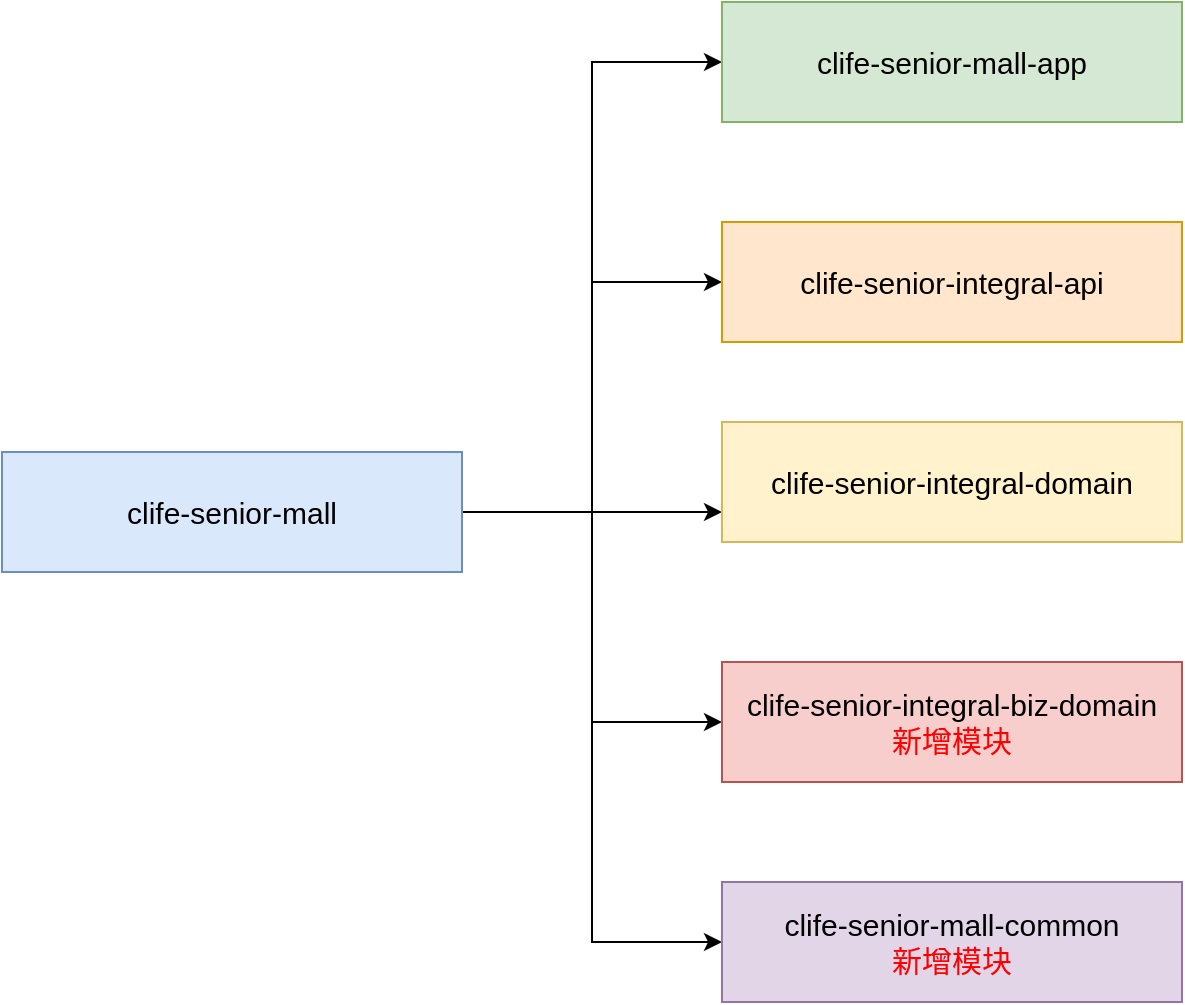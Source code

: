 <mxfile version="26.0.5">
  <diagram name="第 1 页" id="z3A1faD5pzuTBSrvOsXL">
    <mxGraphModel dx="1434" dy="746" grid="1" gridSize="10" guides="1" tooltips="1" connect="1" arrows="1" fold="1" page="1" pageScale="1" pageWidth="827" pageHeight="1169" math="0" shadow="0">
      <root>
        <mxCell id="0" />
        <mxCell id="1" parent="0" />
        <mxCell id="EmmwezvkARpl-Ky2srci-8" style="edgeStyle=orthogonalEdgeStyle;rounded=0;orthogonalLoop=1;jettySize=auto;html=1;exitX=1;exitY=0.5;exitDx=0;exitDy=0;entryX=0;entryY=0.5;entryDx=0;entryDy=0;" edge="1" parent="1" source="EmmwezvkARpl-Ky2srci-1" target="EmmwezvkARpl-Ky2srci-2">
          <mxGeometry relative="1" as="geometry" />
        </mxCell>
        <mxCell id="EmmwezvkARpl-Ky2srci-9" style="edgeStyle=orthogonalEdgeStyle;rounded=0;orthogonalLoop=1;jettySize=auto;html=1;exitX=1;exitY=0.5;exitDx=0;exitDy=0;entryX=0;entryY=0.5;entryDx=0;entryDy=0;" edge="1" parent="1" source="EmmwezvkARpl-Ky2srci-1" target="EmmwezvkARpl-Ky2srci-3">
          <mxGeometry relative="1" as="geometry" />
        </mxCell>
        <mxCell id="EmmwezvkARpl-Ky2srci-10" style="edgeStyle=orthogonalEdgeStyle;rounded=0;orthogonalLoop=1;jettySize=auto;html=1;exitX=1;exitY=0.5;exitDx=0;exitDy=0;entryX=0;entryY=0.75;entryDx=0;entryDy=0;" edge="1" parent="1" source="EmmwezvkARpl-Ky2srci-1" target="EmmwezvkARpl-Ky2srci-4">
          <mxGeometry relative="1" as="geometry" />
        </mxCell>
        <mxCell id="EmmwezvkARpl-Ky2srci-11" style="edgeStyle=orthogonalEdgeStyle;rounded=0;orthogonalLoop=1;jettySize=auto;html=1;entryX=0;entryY=0.5;entryDx=0;entryDy=0;" edge="1" parent="1" source="EmmwezvkARpl-Ky2srci-1" target="EmmwezvkARpl-Ky2srci-5">
          <mxGeometry relative="1" as="geometry" />
        </mxCell>
        <mxCell id="EmmwezvkARpl-Ky2srci-12" style="edgeStyle=orthogonalEdgeStyle;rounded=0;orthogonalLoop=1;jettySize=auto;html=1;exitX=1;exitY=0.5;exitDx=0;exitDy=0;entryX=0;entryY=0.5;entryDx=0;entryDy=0;" edge="1" parent="1" source="EmmwezvkARpl-Ky2srci-1" target="EmmwezvkARpl-Ky2srci-6">
          <mxGeometry relative="1" as="geometry" />
        </mxCell>
        <mxCell id="EmmwezvkARpl-Ky2srci-1" value="&lt;font style=&quot;font-size: 15px;&quot;&gt;clife-senior-mall&lt;/font&gt;" style="rounded=0;whiteSpace=wrap;html=1;fillColor=#dae8fc;strokeColor=#6c8ebf;" vertex="1" parent="1">
          <mxGeometry x="40" y="355" width="230" height="60" as="geometry" />
        </mxCell>
        <mxCell id="EmmwezvkARpl-Ky2srci-2" value="&lt;font style=&quot;font-size: 15px;&quot;&gt;clife-senior-mall-app&lt;/font&gt;" style="rounded=0;whiteSpace=wrap;html=1;fillColor=#d5e8d4;strokeColor=#82b366;" vertex="1" parent="1">
          <mxGeometry x="400" y="130" width="230" height="60" as="geometry" />
        </mxCell>
        <mxCell id="EmmwezvkARpl-Ky2srci-3" value="&lt;font style=&quot;font-size: 15px;&quot;&gt;clife-senior-integral-api&lt;/font&gt;" style="rounded=0;whiteSpace=wrap;html=1;fillColor=#ffe6cc;strokeColor=#d79b00;" vertex="1" parent="1">
          <mxGeometry x="400" y="240" width="230" height="60" as="geometry" />
        </mxCell>
        <mxCell id="EmmwezvkARpl-Ky2srci-4" value="&lt;font style=&quot;font-size: 15px;&quot;&gt;clife-senior-integral-domain&lt;/font&gt;" style="rounded=0;whiteSpace=wrap;html=1;fillColor=#fff2cc;strokeColor=#d6b656;" vertex="1" parent="1">
          <mxGeometry x="400" y="340" width="230" height="60" as="geometry" />
        </mxCell>
        <mxCell id="EmmwezvkARpl-Ky2srci-5" value="&lt;span style=&quot;font-size: 15px;&quot;&gt;clife-senior-integral-biz-domain&lt;/span&gt;&lt;div&gt;&lt;span style=&quot;font-size: 15px;&quot;&gt;&lt;font style=&quot;color: rgb(255, 0, 0);&quot;&gt;新增模块&lt;/font&gt;&lt;/span&gt;&lt;/div&gt;" style="rounded=0;whiteSpace=wrap;html=1;fillColor=#f8cecc;strokeColor=#b85450;" vertex="1" parent="1">
          <mxGeometry x="400" y="460" width="230" height="60" as="geometry" />
        </mxCell>
        <mxCell id="EmmwezvkARpl-Ky2srci-6" value="&lt;font style=&quot;font-size: 15px;&quot;&gt;clife-senior-mall-common&lt;/font&gt;&lt;div&gt;&lt;font style=&quot;font-size: 15px; color: rgb(255, 0, 0);&quot;&gt;新增模块&lt;/font&gt;&lt;/div&gt;" style="rounded=0;whiteSpace=wrap;html=1;fillColor=#e1d5e7;strokeColor=#9673a6;" vertex="1" parent="1">
          <mxGeometry x="400" y="570" width="230" height="60" as="geometry" />
        </mxCell>
      </root>
    </mxGraphModel>
  </diagram>
</mxfile>
